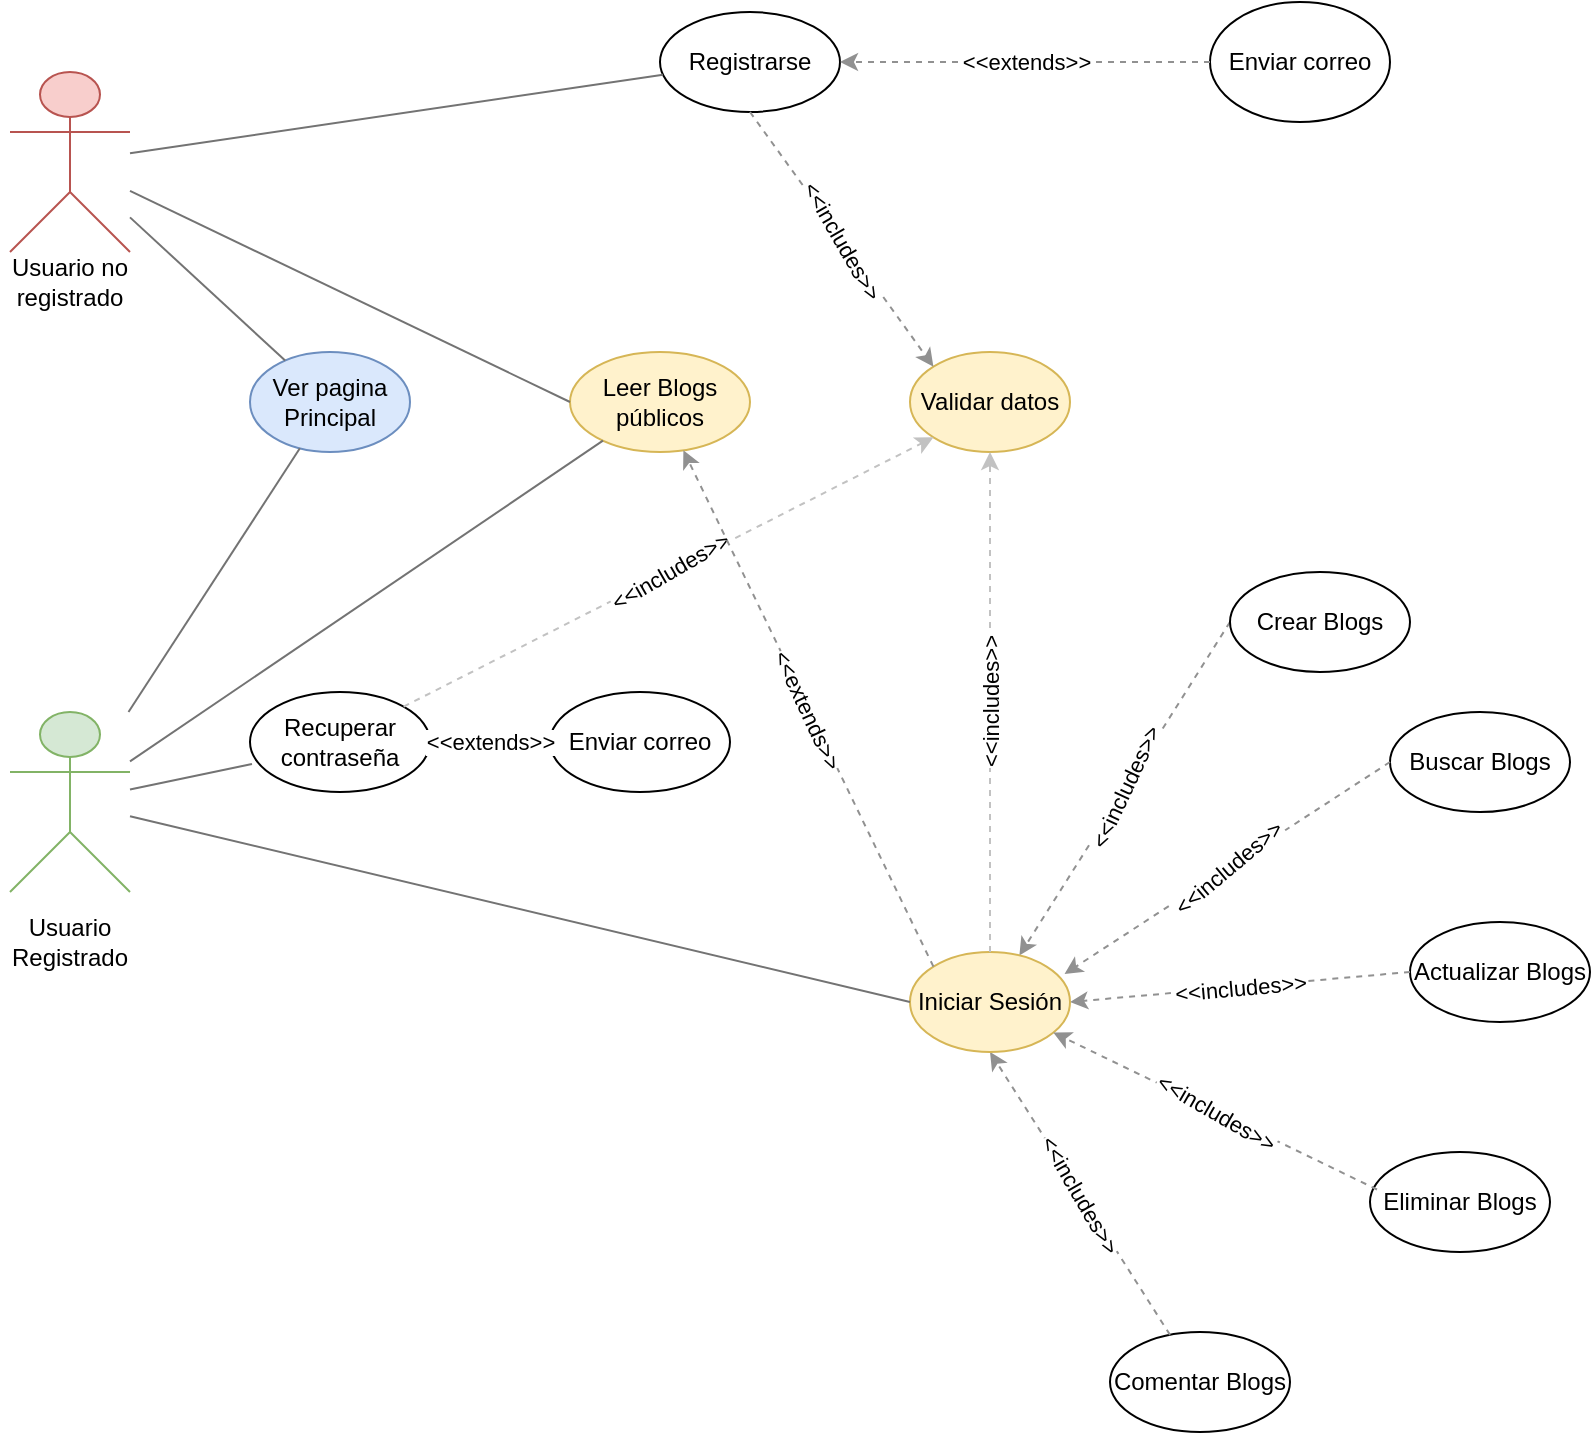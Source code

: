 <mxfile version="13.10.4" type="google"><diagram id="i3g2WBZqMu8I-3If1NCS" name="Page-1"><mxGraphModel dx="1422" dy="794" grid="1" gridSize="10" guides="1" tooltips="1" connect="1" arrows="1" fold="1" page="1" pageScale="1" pageWidth="827" pageHeight="1169" math="0" shadow="0"><root><object label="" id="0"><mxCell/></object><mxCell id="1" parent="0"/><mxCell id="UNBwC7KJ0uRVG-jxKXfz-1" value="Actor" style="shape=umlActor;verticalLabelPosition=bottom;verticalAlign=top;html=1;outlineConnect=0;fillColor=#f8cecc;strokeColor=#b85450;noLabel=1;fontFamily=Helvetica;" parent="1" vertex="1"><mxGeometry x="30" y="110" width="60" height="90" as="geometry"/></mxCell><mxCell id="UNBwC7KJ0uRVG-jxKXfz-5" value="Actor" style="shape=umlActor;verticalLabelPosition=bottom;verticalAlign=top;html=1;outlineConnect=0;fillColor=#d5e8d4;strokeColor=#82b366;noLabel=1;" parent="1" vertex="1"><mxGeometry x="30" y="430" width="60" height="90" as="geometry"/></mxCell><mxCell id="UNBwC7KJ0uRVG-jxKXfz-10" value="Usuario no registrado" style="text;html=1;strokeColor=none;fillColor=none;align=center;verticalAlign=middle;whiteSpace=wrap;rounded=0;fontFamily=Helvetica;" parent="1" vertex="1"><mxGeometry x="25" y="200" width="70" height="30" as="geometry"/></mxCell><mxCell id="UNBwC7KJ0uRVG-jxKXfz-11" value="Usuario Registrado" style="text;html=1;strokeColor=none;fillColor=none;align=center;verticalAlign=middle;whiteSpace=wrap;rounded=0;fontFamily=Helvetica;" parent="1" vertex="1"><mxGeometry x="25" y="520" width="70" height="50" as="geometry"/></mxCell><mxCell id="UNBwC7KJ0uRVG-jxKXfz-12" value="Ver pagina Principal" style="ellipse;whiteSpace=wrap;html=1;fontFamily=Helvetica;fillColor=#dae8fc;strokeColor=#6c8ebf;" parent="1" vertex="1"><mxGeometry x="150" y="250" width="80" height="50" as="geometry"/></mxCell><mxCell id="UNBwC7KJ0uRVG-jxKXfz-13" value="Registrarse" style="ellipse;whiteSpace=wrap;html=1;fontFamily=Helvetica;" parent="1" vertex="1"><mxGeometry x="355" y="80" width="90" height="50" as="geometry"/></mxCell><mxCell id="UNBwC7KJ0uRVG-jxKXfz-14" value="Leer Blogs públicos" style="ellipse;whiteSpace=wrap;html=1;fontFamily=Helvetica;fillColor=#fff2cc;strokeColor=#d6b656;" parent="1" vertex="1"><mxGeometry x="310" y="250" width="90" height="50" as="geometry"/></mxCell><mxCell id="UNBwC7KJ0uRVG-jxKXfz-19" value="" style="endArrow=none;html=1;fontFamily=Helvetica;strokeColor=#737373;" parent="1" source="UNBwC7KJ0uRVG-jxKXfz-1" target="UNBwC7KJ0uRVG-jxKXfz-13" edge="1"><mxGeometry width="50" height="50" relative="1" as="geometry"><mxPoint x="150" y="296.4" as="sourcePoint"/><mxPoint x="205.77" y="240.0" as="targetPoint"/></mxGeometry></mxCell><mxCell id="UNBwC7KJ0uRVG-jxKXfz-20" value="" style="endArrow=none;html=1;fontFamily=Helvetica;entryX=0;entryY=0.5;entryDx=0;entryDy=0;strokeColor=#737373;" parent="1" source="UNBwC7KJ0uRVG-jxKXfz-1" target="UNBwC7KJ0uRVG-jxKXfz-14" edge="1"><mxGeometry width="50" height="50" relative="1" as="geometry"><mxPoint x="150" y="300" as="sourcePoint"/><mxPoint x="230" y="303" as="targetPoint"/></mxGeometry></mxCell><mxCell id="UNBwC7KJ0uRVG-jxKXfz-25" value="Actualizar Blogs" style="ellipse;whiteSpace=wrap;html=1;fontFamily=Helvetica;" parent="1" vertex="1"><mxGeometry x="730" y="535" width="90" height="50" as="geometry"/></mxCell><mxCell id="UNBwC7KJ0uRVG-jxKXfz-26" value="Eliminar Blogs" style="ellipse;whiteSpace=wrap;html=1;fontFamily=Helvetica;" parent="1" vertex="1"><mxGeometry x="710" y="650" width="90" height="50" as="geometry"/></mxCell><mxCell id="UNBwC7KJ0uRVG-jxKXfz-33" value="" style="endArrow=none;html=1;fontFamily=Helvetica;strokeColor=#737373;" parent="1" source="UNBwC7KJ0uRVG-jxKXfz-5" target="UNBwC7KJ0uRVG-jxKXfz-12" edge="1"><mxGeometry width="50" height="50" relative="1" as="geometry"><mxPoint x="170" y="420" as="sourcePoint"/><mxPoint x="220" y="370" as="targetPoint"/></mxGeometry></mxCell><mxCell id="UNBwC7KJ0uRVG-jxKXfz-34" value="" style="endArrow=none;html=1;fontFamily=Helvetica;strokeColor=#737373;" parent="1" source="UNBwC7KJ0uRVG-jxKXfz-1" target="UNBwC7KJ0uRVG-jxKXfz-12" edge="1"><mxGeometry width="50" height="50" relative="1" as="geometry"><mxPoint x="140" y="387.692" as="sourcePoint"/><mxPoint x="240" y="280" as="targetPoint"/></mxGeometry></mxCell><mxCell id="UNBwC7KJ0uRVG-jxKXfz-53" value="" style="endArrow=classic;html=1;strokeColor=#919191;fontFamily=Helvetica;dashed=1;entryX=1;entryY=0.5;entryDx=0;entryDy=0;exitX=0;exitY=0.5;exitDx=0;exitDy=0;" parent="1" source="UNBwC7KJ0uRVG-jxKXfz-25" target="UNBwC7KJ0uRVG-jxKXfz-40" edge="1"><mxGeometry relative="1" as="geometry"><mxPoint x="340" y="545" as="sourcePoint"/><mxPoint x="549.04" y="384.8" as="targetPoint"/><Array as="points"/></mxGeometry></mxCell><mxCell id="UNBwC7KJ0uRVG-jxKXfz-54" value="&amp;lt;&amp;lt;includes&amp;gt;&amp;gt;" style="edgeLabel;resizable=0;html=1;align=center;verticalAlign=middle;rotation=-5;" parent="UNBwC7KJ0uRVG-jxKXfz-53" connectable="0" vertex="1"><mxGeometry relative="1" as="geometry"/></mxCell><mxCell id="UNBwC7KJ0uRVG-jxKXfz-55" value="" style="endArrow=classic;html=1;strokeColor=#919191;fontFamily=Helvetica;dashed=1;exitX=0;exitY=0.5;exitDx=0;exitDy=0;" parent="1" source="UNBwC7KJ0uRVG-jxKXfz-22" target="UNBwC7KJ0uRVG-jxKXfz-40" edge="1"><mxGeometry relative="1" as="geometry"><mxPoint x="340" y="605" as="sourcePoint"/><mxPoint x="569.04" y="380" as="targetPoint"/><Array as="points"/></mxGeometry></mxCell><mxCell id="UNBwC7KJ0uRVG-jxKXfz-56" value="&amp;lt;&amp;lt;includes&amp;gt;&amp;gt;" style="edgeLabel;resizable=0;html=1;align=center;verticalAlign=middle;rotation=-65;" parent="UNBwC7KJ0uRVG-jxKXfz-55" connectable="0" vertex="1"><mxGeometry relative="1" as="geometry"/></mxCell><mxCell id="UNBwC7KJ0uRVG-jxKXfz-57" value="Validar datos" style="ellipse;whiteSpace=wrap;html=1;fontFamily=Helvetica;fillColor=#fff2cc;strokeColor=#d6b656;" parent="1" vertex="1"><mxGeometry x="480" y="250" width="80" height="50" as="geometry"/></mxCell><mxCell id="UNBwC7KJ0uRVG-jxKXfz-58" value="" style="endArrow=classic;html=1;strokeColor=#919191;fontFamily=Helvetica;exitX=0.5;exitY=1;exitDx=0;exitDy=0;dashed=1;entryX=0;entryY=0;entryDx=0;entryDy=0;" parent="1" source="UNBwC7KJ0uRVG-jxKXfz-13" target="UNBwC7KJ0uRVG-jxKXfz-57" edge="1"><mxGeometry relative="1" as="geometry"><mxPoint x="320" y="195" as="sourcePoint"/><mxPoint x="500" y="130" as="targetPoint"/><Array as="points"/></mxGeometry></mxCell><mxCell id="UNBwC7KJ0uRVG-jxKXfz-59" value="&amp;lt;&amp;lt;includes&amp;gt;&amp;gt;" style="edgeLabel;resizable=0;html=1;align=center;verticalAlign=middle;rotation=60;" parent="UNBwC7KJ0uRVG-jxKXfz-58" connectable="0" vertex="1"><mxGeometry relative="1" as="geometry"/></mxCell><mxCell id="UNBwC7KJ0uRVG-jxKXfz-60" value="Comentar Blogs" style="ellipse;whiteSpace=wrap;html=1;fontFamily=Helvetica;" parent="1" vertex="1"><mxGeometry x="580" y="740" width="90" height="50" as="geometry"/></mxCell><mxCell id="UNBwC7KJ0uRVG-jxKXfz-64" value="" style="endArrow=classic;html=1;strokeColor=#919191;fontFamily=Helvetica;dashed=1;entryX=0.5;entryY=1;entryDx=0;entryDy=0;" parent="1" source="UNBwC7KJ0uRVG-jxKXfz-60" target="UNBwC7KJ0uRVG-jxKXfz-40" edge="1"><mxGeometry relative="1" as="geometry"><mxPoint x="338.56" y="658.4" as="sourcePoint"/><mxPoint x="518.56" y="363.2" as="targetPoint"/><Array as="points"/></mxGeometry></mxCell><mxCell id="UNBwC7KJ0uRVG-jxKXfz-65" value="&amp;lt;&amp;lt;includes&amp;gt;&amp;gt;" style="edgeLabel;resizable=0;html=1;align=center;verticalAlign=middle;rotation=60;" parent="UNBwC7KJ0uRVG-jxKXfz-64" connectable="0" vertex="1"><mxGeometry relative="1" as="geometry"/></mxCell><mxCell id="HFBUX8igZOu1vZjq8DZJ-1" value="Recuperar contraseña" style="ellipse;whiteSpace=wrap;html=1;fontFamily=Helvetica;" parent="1" vertex="1"><mxGeometry x="150" y="420" width="90" height="50" as="geometry"/></mxCell><mxCell id="HFBUX8igZOu1vZjq8DZJ-2" value="" style="endArrow=none;html=1;fontFamily=Helvetica;entryX=0.011;entryY=0.72;entryDx=0;entryDy=0;strokeColor=#737373;entryPerimeter=0;" parent="1" source="UNBwC7KJ0uRVG-jxKXfz-5" target="HFBUX8igZOu1vZjq8DZJ-1" edge="1"><mxGeometry width="50" height="50" relative="1" as="geometry"><mxPoint x="134.402" y="530" as="sourcePoint"/><mxPoint x="230.0" y="707.6" as="targetPoint"/></mxGeometry></mxCell><mxCell id="HFBUX8igZOu1vZjq8DZJ-3" value="Enviar correo" style="ellipse;whiteSpace=wrap;html=1;fontFamily=Helvetica;" parent="1" vertex="1"><mxGeometry x="300" y="420" width="90" height="50" as="geometry"/></mxCell><mxCell id="HFBUX8igZOu1vZjq8DZJ-4" value="" style="endArrow=classic;html=1;strokeColor=#C2C2C2;fontFamily=Helvetica;dashed=1;entryX=1;entryY=0.5;entryDx=0;entryDy=0;exitX=0;exitY=0.5;exitDx=0;exitDy=0;" parent="1" source="HFBUX8igZOu1vZjq8DZJ-3" target="HFBUX8igZOu1vZjq8DZJ-1" edge="1"><mxGeometry relative="1" as="geometry"><mxPoint x="275" y="364.5" as="sourcePoint"/><mxPoint x="485" y="15" as="targetPoint"/><Array as="points"/></mxGeometry></mxCell><mxCell id="HFBUX8igZOu1vZjq8DZJ-5" value="&amp;lt;&amp;lt;extends&amp;gt;&amp;gt;" style="edgeLabel;resizable=0;html=1;align=center;verticalAlign=middle;rotation=0;" parent="HFBUX8igZOu1vZjq8DZJ-4" connectable="0" vertex="1"><mxGeometry relative="1" as="geometry"/></mxCell><mxCell id="UNBwC7KJ0uRVG-jxKXfz-23" value="Buscar Blogs" style="ellipse;whiteSpace=wrap;html=1;fontFamily=Helvetica;" parent="1" vertex="1"><mxGeometry x="720" y="430" width="90" height="50" as="geometry"/></mxCell><mxCell id="UNBwC7KJ0uRVG-jxKXfz-22" value="Crear Blogs" style="ellipse;whiteSpace=wrap;html=1;fontFamily=Helvetica;" parent="1" vertex="1"><mxGeometry x="640" y="360" width="90" height="50" as="geometry"/></mxCell><mxCell id="HFBUX8igZOu1vZjq8DZJ-11" value="" style="endArrow=classic;html=1;strokeColor=#919191;fontFamily=Helvetica;dashed=1;entryX=0.966;entryY=0.22;entryDx=0;entryDy=0;exitX=0;exitY=0.5;exitDx=0;exitDy=0;entryPerimeter=0;" parent="1" source="UNBwC7KJ0uRVG-jxKXfz-23" target="UNBwC7KJ0uRVG-jxKXfz-40" edge="1"><mxGeometry relative="1" as="geometry"><mxPoint x="480" y="505" as="sourcePoint"/><mxPoint x="538.56" y="373.2" as="targetPoint"/><Array as="points"/></mxGeometry></mxCell><mxCell id="HFBUX8igZOu1vZjq8DZJ-12" value="&amp;lt;&amp;lt;includes&amp;gt;&amp;gt;" style="edgeLabel;resizable=0;html=1;align=center;verticalAlign=middle;rotation=-40;" parent="HFBUX8igZOu1vZjq8DZJ-11" connectable="0" vertex="1"><mxGeometry relative="1" as="geometry"/></mxCell><mxCell id="UNBwC7KJ0uRVG-jxKXfz-40" value="Iniciar Sesión" style="ellipse;whiteSpace=wrap;html=1;fontFamily=Helvetica;fillColor=#fff2cc;strokeColor=#d6b656;" parent="1" vertex="1"><mxGeometry x="480" y="550" width="80" height="50" as="geometry"/></mxCell><mxCell id="HFBUX8igZOu1vZjq8DZJ-14" value="" style="endArrow=none;html=1;fontFamily=Helvetica;strokeColor=#737373;entryX=0;entryY=0.5;entryDx=0;entryDy=0;" parent="1" source="UNBwC7KJ0uRVG-jxKXfz-5" target="UNBwC7KJ0uRVG-jxKXfz-40" edge="1"><mxGeometry width="50" height="50" relative="1" as="geometry"><mxPoint x="160" y="470.294" as="sourcePoint"/><mxPoint x="275.818" y="374.914" as="targetPoint"/></mxGeometry></mxCell><mxCell id="HFBUX8igZOu1vZjq8DZJ-15" value="" style="endArrow=classic;html=1;strokeColor=#C2C2C2;fontFamily=Helvetica;dashed=1;entryX=0;entryY=1;entryDx=0;entryDy=0;exitX=1;exitY=0;exitDx=0;exitDy=0;" parent="1" source="HFBUX8igZOu1vZjq8DZJ-1" target="UNBwC7KJ0uRVG-jxKXfz-57" edge="1"><mxGeometry relative="1" as="geometry"><mxPoint x="457.886" y="735.048" as="sourcePoint"/><mxPoint x="220" y="560" as="targetPoint"/><Array as="points"/></mxGeometry></mxCell><mxCell id="HFBUX8igZOu1vZjq8DZJ-16" value="&amp;lt;&amp;lt;includes&amp;gt;&amp;gt;" style="edgeLabel;resizable=0;html=1;align=center;verticalAlign=middle;rotation=-30;" parent="HFBUX8igZOu1vZjq8DZJ-15" connectable="0" vertex="1"><mxGeometry relative="1" as="geometry"/></mxCell><mxCell id="PWC-B64-OKMrVyLT_bEN-1" value="Enviar correo" style="ellipse;whiteSpace=wrap;html=1;fontFamily=Helvetica;" parent="1" vertex="1"><mxGeometry x="630" y="75" width="90" height="60" as="geometry"/></mxCell><mxCell id="PWC-B64-OKMrVyLT_bEN-2" value="" style="endArrow=classic;html=1;fontFamily=Helvetica;dashed=1;entryX=1;entryY=0.5;entryDx=0;entryDy=0;exitX=0;exitY=0.5;exitDx=0;exitDy=0;strokeColor=#919191;" parent="1" source="PWC-B64-OKMrVyLT_bEN-1" target="UNBwC7KJ0uRVG-jxKXfz-13" edge="1"><mxGeometry relative="1" as="geometry"><mxPoint x="330" y="124.5" as="sourcePoint"/><mxPoint x="320" y="185" as="targetPoint"/><Array as="points"/></mxGeometry></mxCell><mxCell id="PWC-B64-OKMrVyLT_bEN-3" value="&amp;lt;&amp;lt;extends&amp;gt;&amp;gt;" style="edgeLabel;resizable=0;html=1;align=center;verticalAlign=middle;rotation=0;" parent="PWC-B64-OKMrVyLT_bEN-2" connectable="0" vertex="1"><mxGeometry relative="1" as="geometry"/></mxCell><mxCell id="gT3OBCmjov4Q9IZqWzHl-1" value="" style="endArrow=classic;html=1;strokeColor=#919191;fontFamily=Helvetica;dashed=1;exitX=0.039;exitY=0.375;exitDx=0;exitDy=0;exitPerimeter=0;" parent="1" source="UNBwC7KJ0uRVG-jxKXfz-26" target="UNBwC7KJ0uRVG-jxKXfz-40" edge="1"><mxGeometry relative="1" as="geometry"><mxPoint x="545" y="615" as="sourcePoint"/><mxPoint x="308.284" y="532.678" as="targetPoint"/><Array as="points"/></mxGeometry></mxCell><mxCell id="gT3OBCmjov4Q9IZqWzHl-2" value="&amp;lt;&amp;lt;includes&amp;gt;&amp;gt;" style="edgeLabel;resizable=0;html=1;align=center;verticalAlign=middle;rotation=30;" parent="gT3OBCmjov4Q9IZqWzHl-1" connectable="0" vertex="1"><mxGeometry relative="1" as="geometry"/></mxCell><mxCell id="oQFlcg5czp-eVRJ9Kj2c-3" value="" style="endArrow=none;html=1;fontFamily=Helvetica;strokeColor=#737373;" parent="1" source="UNBwC7KJ0uRVG-jxKXfz-5" target="UNBwC7KJ0uRVG-jxKXfz-14" edge="1"><mxGeometry width="50" height="50" relative="1" as="geometry"><mxPoint x="94.01" y="429.996" as="sourcePoint"/><mxPoint x="180" y="415.91" as="targetPoint"/></mxGeometry></mxCell><mxCell id="oQFlcg5czp-eVRJ9Kj2c-5" value="" style="endArrow=classic;html=1;strokeColor=#C2C2C2;fontFamily=Helvetica;dashed=1;entryX=0.5;entryY=1;entryDx=0;entryDy=0;" parent="1" source="UNBwC7KJ0uRVG-jxKXfz-40" target="UNBwC7KJ0uRVG-jxKXfz-57" edge="1"><mxGeometry relative="1" as="geometry"><mxPoint x="261.82" y="437.322" as="sourcePoint"/><mxPoint x="501.716" y="302.678" as="targetPoint"/><Array as="points"/></mxGeometry></mxCell><mxCell id="oQFlcg5czp-eVRJ9Kj2c-6" value="&amp;lt;&amp;lt;includes&amp;gt;&amp;gt;" style="edgeLabel;resizable=0;html=1;align=center;verticalAlign=middle;rotation=-90;" parent="oQFlcg5czp-eVRJ9Kj2c-5" connectable="0" vertex="1"><mxGeometry relative="1" as="geometry"/></mxCell><mxCell id="oQFlcg5czp-eVRJ9Kj2c-7" value="" style="endArrow=classic;html=1;fontFamily=Helvetica;dashed=1;exitX=0;exitY=0;exitDx=0;exitDy=0;strokeColor=#919191;" parent="1" source="UNBwC7KJ0uRVG-jxKXfz-40" target="UNBwC7KJ0uRVG-jxKXfz-14" edge="1"><mxGeometry relative="1" as="geometry"><mxPoint x="506" y="550" as="sourcePoint"/><mxPoint x="321" y="550" as="targetPoint"/><Array as="points"/></mxGeometry></mxCell><mxCell id="oQFlcg5czp-eVRJ9Kj2c-8" value="&amp;lt;&amp;lt;extends&amp;gt;&amp;gt;" style="edgeLabel;resizable=0;html=1;align=center;verticalAlign=middle;rotation=65;" parent="oQFlcg5czp-eVRJ9Kj2c-7" connectable="0" vertex="1"><mxGeometry relative="1" as="geometry"/></mxCell></root></mxGraphModel></diagram></mxfile>